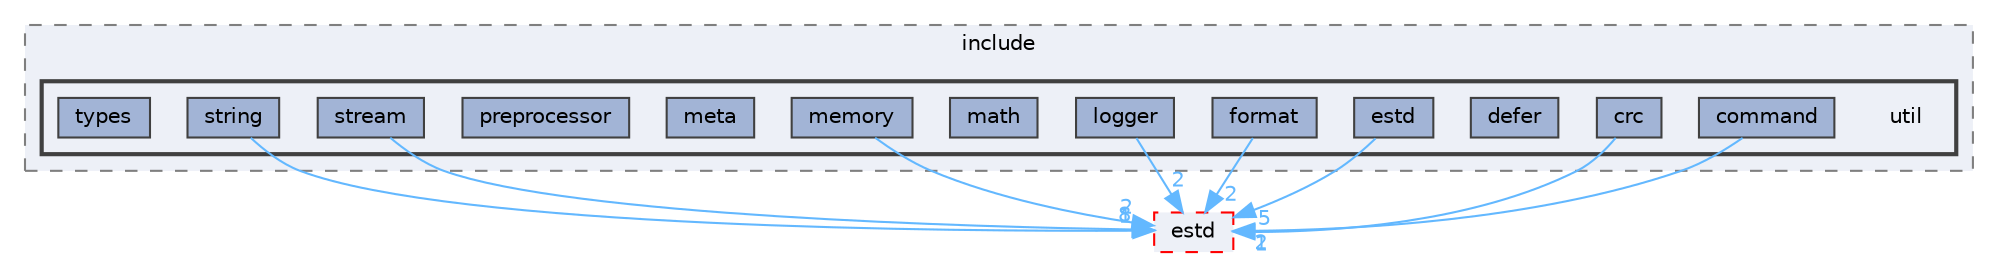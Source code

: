 digraph "util"
{
 // LATEX_PDF_SIZE
  bgcolor="transparent";
  edge [fontname=Helvetica,fontsize=10,labelfontname=Helvetica,labelfontsize=10];
  node [fontname=Helvetica,fontsize=10,shape=box,height=0.2,width=0.4];
  compound=true
  subgraph clusterdir_531919631628ec97d3a9cd851baef3d6 {
    graph [ bgcolor="#edf0f7", pencolor="grey50", label="include", fontname=Helvetica,fontsize=10 style="filled,dashed", URL="dir_531919631628ec97d3a9cd851baef3d6.html",tooltip=""]
  subgraph clusterdir_12dcd59c802ef7fc158ecdfc2ed25eac {
    graph [ bgcolor="#edf0f7", pencolor="grey25", label="", fontname=Helvetica,fontsize=10 style="filled,bold", URL="dir_12dcd59c802ef7fc158ecdfc2ed25eac.html",tooltip=""]
    dir_12dcd59c802ef7fc158ecdfc2ed25eac [shape=plaintext, label="util"];
  dir_b1502e33d84304e2ff4ba9341e97acb9 [label="command", fillcolor="#a2b4d6", color="grey25", style="filled", URL="dir_b1502e33d84304e2ff4ba9341e97acb9.html",tooltip=""];
  dir_d40f1bddab499c6173cda434afce2ab4 [label="crc", fillcolor="#a2b4d6", color="grey25", style="filled", URL="dir_d40f1bddab499c6173cda434afce2ab4.html",tooltip=""];
  dir_f5d43e16fa591a609bd00ad30bfa86cb [label="defer", fillcolor="#a2b4d6", color="grey25", style="filled", URL="dir_f5d43e16fa591a609bd00ad30bfa86cb.html",tooltip=""];
  dir_aa911eaf0798a04fbc601dddb6b10832 [label="estd", fillcolor="#a2b4d6", color="grey25", style="filled", URL="dir_aa911eaf0798a04fbc601dddb6b10832.html",tooltip=""];
  dir_23872d550e0e4c2d24d1a96f1a9dea34 [label="format", fillcolor="#a2b4d6", color="grey25", style="filled", URL="dir_23872d550e0e4c2d24d1a96f1a9dea34.html",tooltip=""];
  dir_1bc65208fa7ec62346e3cb872dab3b4e [label="logger", fillcolor="#a2b4d6", color="grey25", style="filled", URL="dir_1bc65208fa7ec62346e3cb872dab3b4e.html",tooltip=""];
  dir_9aca95a90fc595c75a0e820e89864d13 [label="math", fillcolor="#a2b4d6", color="grey25", style="filled", URL="dir_9aca95a90fc595c75a0e820e89864d13.html",tooltip=""];
  dir_eced7346e22b06d9a9fa95b50f935390 [label="memory", fillcolor="#a2b4d6", color="grey25", style="filled", URL="dir_eced7346e22b06d9a9fa95b50f935390.html",tooltip=""];
  dir_3cf37ed2ddfde509a68734e0175d4f8d [label="meta", fillcolor="#a2b4d6", color="grey25", style="filled", URL="dir_3cf37ed2ddfde509a68734e0175d4f8d.html",tooltip=""];
  dir_bdcdcb35217445ec19835ee07f9d0670 [label="preprocessor", fillcolor="#a2b4d6", color="grey25", style="filled", URL="dir_bdcdcb35217445ec19835ee07f9d0670.html",tooltip=""];
  dir_31b0cb2498d5cd85db7f2c2c5e6ba530 [label="stream", fillcolor="#a2b4d6", color="grey25", style="filled", URL="dir_31b0cb2498d5cd85db7f2c2c5e6ba530.html",tooltip=""];
  dir_11e2d93f4303769fbd7ae801232df003 [label="string", fillcolor="#a2b4d6", color="grey25", style="filled", URL="dir_11e2d93f4303769fbd7ae801232df003.html",tooltip=""];
  dir_7548e5e857ba319ac2a5463d24a0b87a [label="types", fillcolor="#a2b4d6", color="grey25", style="filled", URL="dir_7548e5e857ba319ac2a5463d24a0b87a.html",tooltip=""];
  }
  }
  dir_705ed472854f071e46e92f9933f4d565 [label="estd", fillcolor="#edf0f7", color="red", style="filled,dashed", URL="dir_705ed472854f071e46e92f9933f4d565.html",tooltip=""];
  dir_b1502e33d84304e2ff4ba9341e97acb9->dir_705ed472854f071e46e92f9933f4d565 [headlabel="2", labeldistance=1.5 headhref="dir_000042_000075.html" href="dir_000042_000075.html" color="steelblue1" fontcolor="steelblue1"];
  dir_d40f1bddab499c6173cda434afce2ab4->dir_705ed472854f071e46e92f9933f4d565 [headlabel="1", labeldistance=1.5 headhref="dir_000061_000075.html" href="dir_000061_000075.html" color="steelblue1" fontcolor="steelblue1"];
  dir_aa911eaf0798a04fbc601dddb6b10832->dir_705ed472854f071e46e92f9933f4d565 [headlabel="5", labeldistance=1.5 headhref="dir_000078_000075.html" href="dir_000078_000075.html" color="steelblue1" fontcolor="steelblue1"];
  dir_23872d550e0e4c2d24d1a96f1a9dea34->dir_705ed472854f071e46e92f9933f4d565 [headlabel="2", labeldistance=1.5 headhref="dir_000088_000075.html" href="dir_000088_000075.html" color="steelblue1" fontcolor="steelblue1"];
  dir_1bc65208fa7ec62346e3cb872dab3b4e->dir_705ed472854f071e46e92f9933f4d565 [headlabel="2", labeldistance=1.5 headhref="dir_000144_000075.html" href="dir_000144_000075.html" color="steelblue1" fontcolor="steelblue1"];
  dir_eced7346e22b06d9a9fa95b50f935390->dir_705ed472854f071e46e92f9933f4d565 [headlabel="2", labeldistance=1.5 headhref="dir_000149_000075.html" href="dir_000149_000075.html" color="steelblue1" fontcolor="steelblue1"];
  dir_31b0cb2498d5cd85db7f2c2c5e6ba530->dir_705ed472854f071e46e92f9933f4d565 [headlabel="8", labeldistance=1.5 headhref="dir_000203_000075.html" href="dir_000203_000075.html" color="steelblue1" fontcolor="steelblue1"];
  dir_11e2d93f4303769fbd7ae801232df003->dir_705ed472854f071e46e92f9933f4d565 [headlabel="1", labeldistance=1.5 headhref="dir_000205_000075.html" href="dir_000205_000075.html" color="steelblue1" fontcolor="steelblue1"];
}
